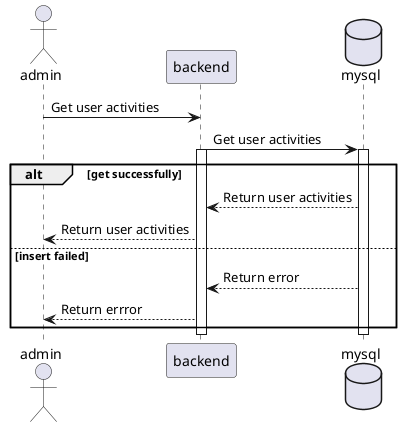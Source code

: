 @startuml
actor admin
Participant backend
Database mysql

admin -> backend: Get user activities
backend -> mysql: Get user activities
activate backend
activate mysql
alt get successfully
    mysql --> backend: Return user activities
    backend --> admin: Return user activities
else insert failed
    mysql --> backend: Return error
    backend --> admin: Return errror
end
deactivate mysql
deactivate backend
@enduml
